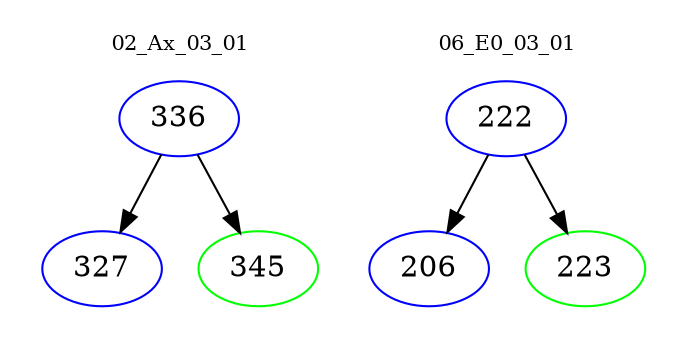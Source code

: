 digraph{
subgraph cluster_0 {
color = white
label = "02_Ax_03_01";
fontsize=10;
T0_336 [label="336", color="blue"]
T0_336 -> T0_327 [color="black"]
T0_327 [label="327", color="blue"]
T0_336 -> T0_345 [color="black"]
T0_345 [label="345", color="green"]
}
subgraph cluster_1 {
color = white
label = "06_E0_03_01";
fontsize=10;
T1_222 [label="222", color="blue"]
T1_222 -> T1_206 [color="black"]
T1_206 [label="206", color="blue"]
T1_222 -> T1_223 [color="black"]
T1_223 [label="223", color="green"]
}
}
